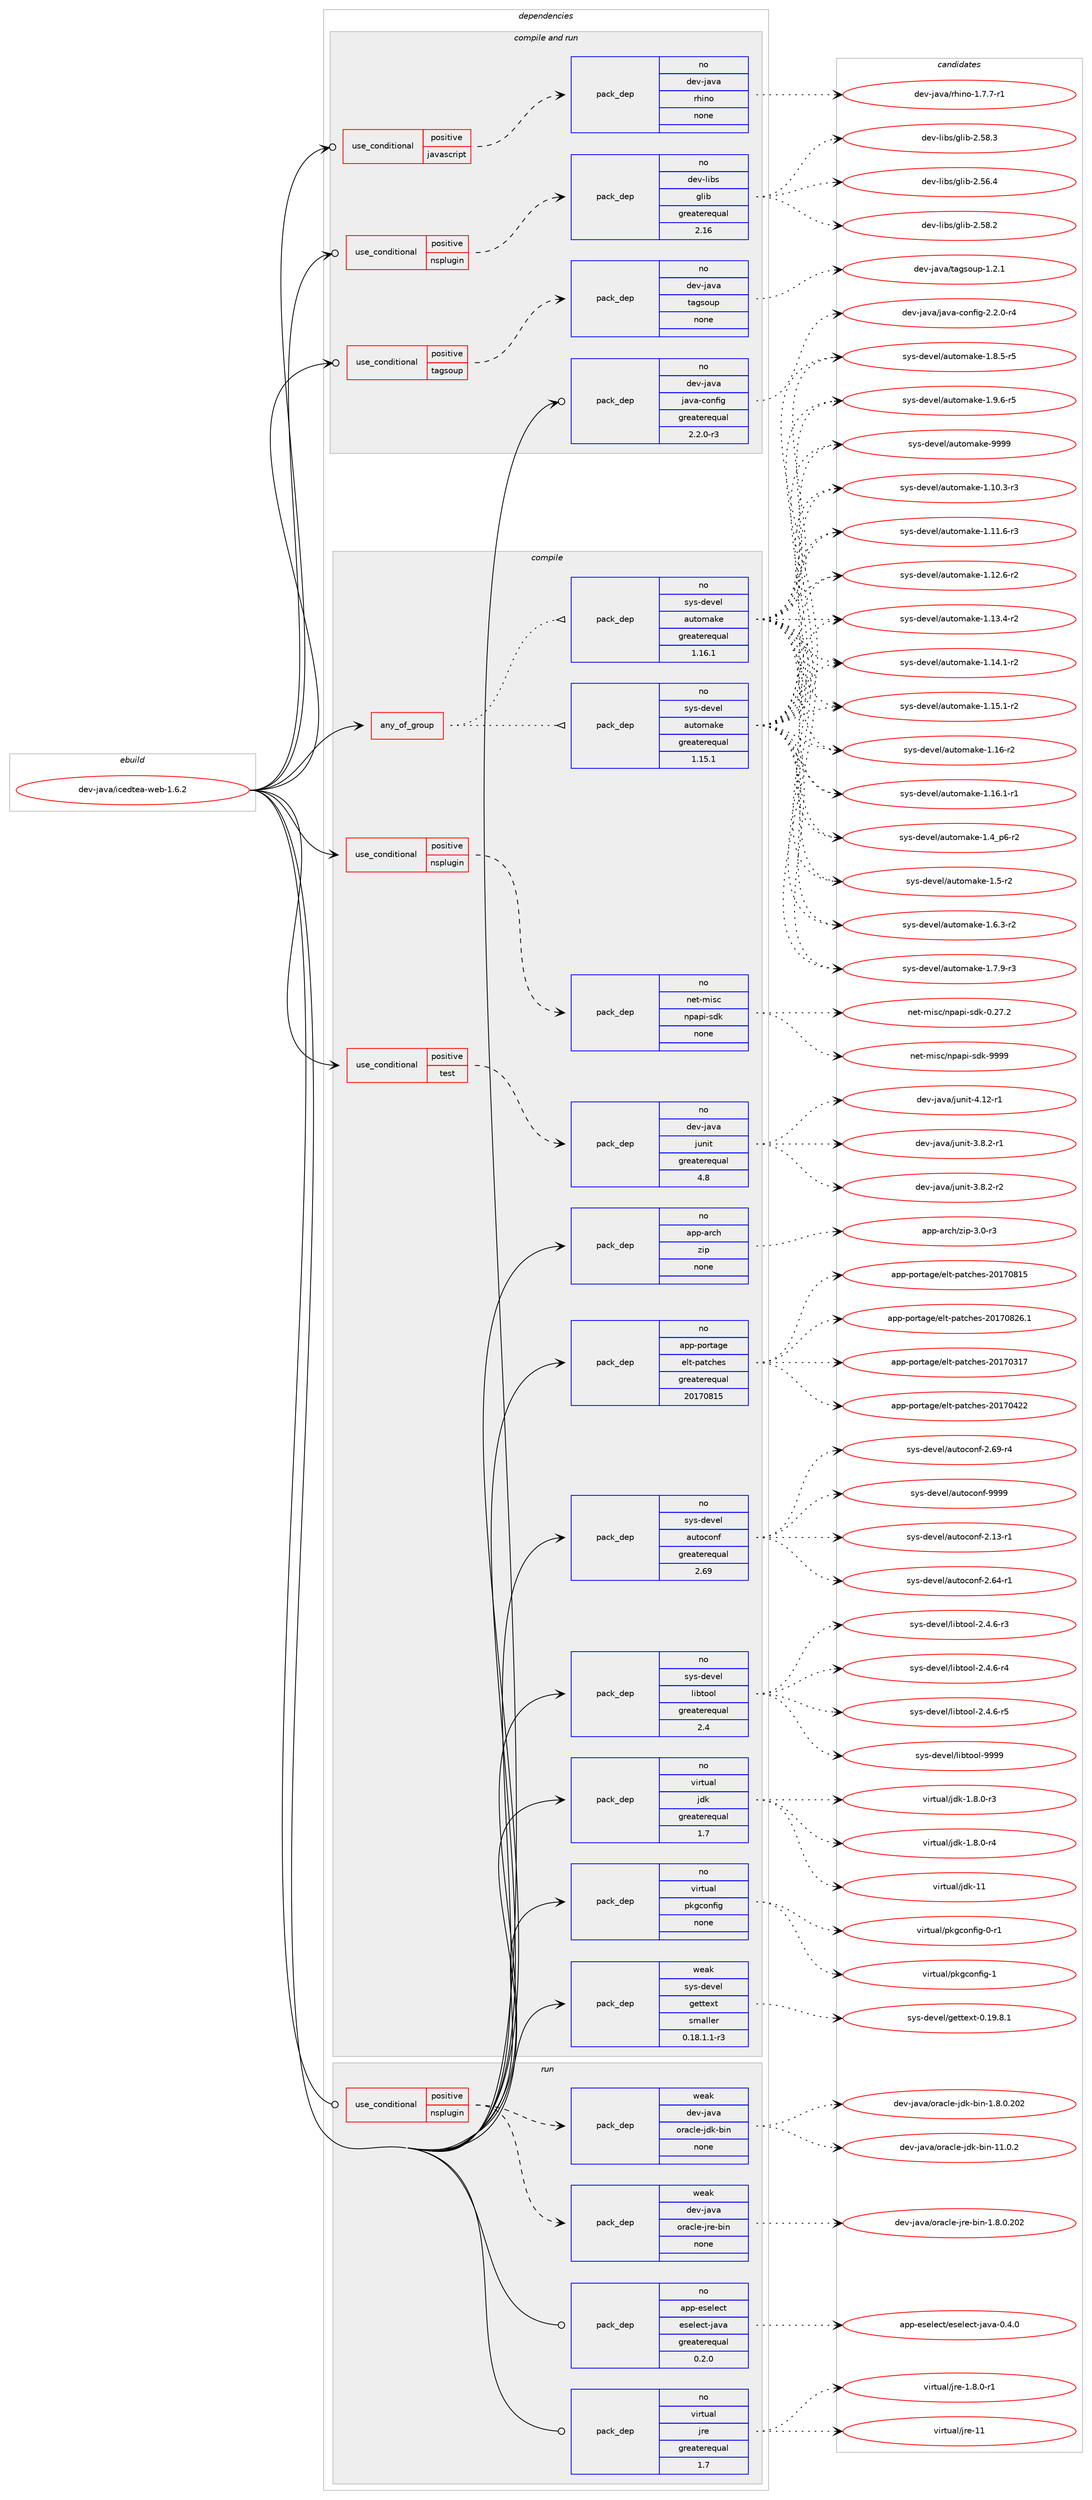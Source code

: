 digraph prolog {

# *************
# Graph options
# *************

newrank=true;
concentrate=true;
compound=true;
graph [rankdir=LR,fontname=Helvetica,fontsize=10,ranksep=1.5];#, ranksep=2.5, nodesep=0.2];
edge  [arrowhead=vee];
node  [fontname=Helvetica,fontsize=10];

# **********
# The ebuild
# **********

subgraph cluster_leftcol {
color=gray;
rank=same;
label=<<i>ebuild</i>>;
id [label="dev-java/icedtea-web-1.6.2", color=red, width=4, href="../dev-java/icedtea-web-1.6.2.svg"];
}

# ****************
# The dependencies
# ****************

subgraph cluster_midcol {
color=gray;
label=<<i>dependencies</i>>;
subgraph cluster_compile {
fillcolor="#eeeeee";
style=filled;
label=<<i>compile</i>>;
subgraph any21880 {
dependency1353224 [label=<<TABLE BORDER="0" CELLBORDER="1" CELLSPACING="0" CELLPADDING="4"><TR><TD CELLPADDING="10">any_of_group</TD></TR></TABLE>>, shape=none, color=red];subgraph pack968028 {
dependency1353225 [label=<<TABLE BORDER="0" CELLBORDER="1" CELLSPACING="0" CELLPADDING="4" WIDTH="220"><TR><TD ROWSPAN="6" CELLPADDING="30">pack_dep</TD></TR><TR><TD WIDTH="110">no</TD></TR><TR><TD>sys-devel</TD></TR><TR><TD>automake</TD></TR><TR><TD>greaterequal</TD></TR><TR><TD>1.16.1</TD></TR></TABLE>>, shape=none, color=blue];
}
dependency1353224:e -> dependency1353225:w [weight=20,style="dotted",arrowhead="oinv"];
subgraph pack968029 {
dependency1353226 [label=<<TABLE BORDER="0" CELLBORDER="1" CELLSPACING="0" CELLPADDING="4" WIDTH="220"><TR><TD ROWSPAN="6" CELLPADDING="30">pack_dep</TD></TR><TR><TD WIDTH="110">no</TD></TR><TR><TD>sys-devel</TD></TR><TR><TD>automake</TD></TR><TR><TD>greaterequal</TD></TR><TR><TD>1.15.1</TD></TR></TABLE>>, shape=none, color=blue];
}
dependency1353224:e -> dependency1353226:w [weight=20,style="dotted",arrowhead="oinv"];
}
id:e -> dependency1353224:w [weight=20,style="solid",arrowhead="vee"];
subgraph cond362764 {
dependency1353227 [label=<<TABLE BORDER="0" CELLBORDER="1" CELLSPACING="0" CELLPADDING="4"><TR><TD ROWSPAN="3" CELLPADDING="10">use_conditional</TD></TR><TR><TD>positive</TD></TR><TR><TD>nsplugin</TD></TR></TABLE>>, shape=none, color=red];
subgraph pack968030 {
dependency1353228 [label=<<TABLE BORDER="0" CELLBORDER="1" CELLSPACING="0" CELLPADDING="4" WIDTH="220"><TR><TD ROWSPAN="6" CELLPADDING="30">pack_dep</TD></TR><TR><TD WIDTH="110">no</TD></TR><TR><TD>net-misc</TD></TR><TR><TD>npapi-sdk</TD></TR><TR><TD>none</TD></TR><TR><TD></TD></TR></TABLE>>, shape=none, color=blue];
}
dependency1353227:e -> dependency1353228:w [weight=20,style="dashed",arrowhead="vee"];
}
id:e -> dependency1353227:w [weight=20,style="solid",arrowhead="vee"];
subgraph cond362765 {
dependency1353229 [label=<<TABLE BORDER="0" CELLBORDER="1" CELLSPACING="0" CELLPADDING="4"><TR><TD ROWSPAN="3" CELLPADDING="10">use_conditional</TD></TR><TR><TD>positive</TD></TR><TR><TD>test</TD></TR></TABLE>>, shape=none, color=red];
subgraph pack968031 {
dependency1353230 [label=<<TABLE BORDER="0" CELLBORDER="1" CELLSPACING="0" CELLPADDING="4" WIDTH="220"><TR><TD ROWSPAN="6" CELLPADDING="30">pack_dep</TD></TR><TR><TD WIDTH="110">no</TD></TR><TR><TD>dev-java</TD></TR><TR><TD>junit</TD></TR><TR><TD>greaterequal</TD></TR><TR><TD>4.8</TD></TR></TABLE>>, shape=none, color=blue];
}
dependency1353229:e -> dependency1353230:w [weight=20,style="dashed",arrowhead="vee"];
}
id:e -> dependency1353229:w [weight=20,style="solid",arrowhead="vee"];
subgraph pack968032 {
dependency1353231 [label=<<TABLE BORDER="0" CELLBORDER="1" CELLSPACING="0" CELLPADDING="4" WIDTH="220"><TR><TD ROWSPAN="6" CELLPADDING="30">pack_dep</TD></TR><TR><TD WIDTH="110">no</TD></TR><TR><TD>app-arch</TD></TR><TR><TD>zip</TD></TR><TR><TD>none</TD></TR><TR><TD></TD></TR></TABLE>>, shape=none, color=blue];
}
id:e -> dependency1353231:w [weight=20,style="solid",arrowhead="vee"];
subgraph pack968033 {
dependency1353232 [label=<<TABLE BORDER="0" CELLBORDER="1" CELLSPACING="0" CELLPADDING="4" WIDTH="220"><TR><TD ROWSPAN="6" CELLPADDING="30">pack_dep</TD></TR><TR><TD WIDTH="110">no</TD></TR><TR><TD>app-portage</TD></TR><TR><TD>elt-patches</TD></TR><TR><TD>greaterequal</TD></TR><TR><TD>20170815</TD></TR></TABLE>>, shape=none, color=blue];
}
id:e -> dependency1353232:w [weight=20,style="solid",arrowhead="vee"];
subgraph pack968034 {
dependency1353233 [label=<<TABLE BORDER="0" CELLBORDER="1" CELLSPACING="0" CELLPADDING="4" WIDTH="220"><TR><TD ROWSPAN="6" CELLPADDING="30">pack_dep</TD></TR><TR><TD WIDTH="110">no</TD></TR><TR><TD>sys-devel</TD></TR><TR><TD>autoconf</TD></TR><TR><TD>greaterequal</TD></TR><TR><TD>2.69</TD></TR></TABLE>>, shape=none, color=blue];
}
id:e -> dependency1353233:w [weight=20,style="solid",arrowhead="vee"];
subgraph pack968035 {
dependency1353234 [label=<<TABLE BORDER="0" CELLBORDER="1" CELLSPACING="0" CELLPADDING="4" WIDTH="220"><TR><TD ROWSPAN="6" CELLPADDING="30">pack_dep</TD></TR><TR><TD WIDTH="110">no</TD></TR><TR><TD>sys-devel</TD></TR><TR><TD>libtool</TD></TR><TR><TD>greaterequal</TD></TR><TR><TD>2.4</TD></TR></TABLE>>, shape=none, color=blue];
}
id:e -> dependency1353234:w [weight=20,style="solid",arrowhead="vee"];
subgraph pack968036 {
dependency1353235 [label=<<TABLE BORDER="0" CELLBORDER="1" CELLSPACING="0" CELLPADDING="4" WIDTH="220"><TR><TD ROWSPAN="6" CELLPADDING="30">pack_dep</TD></TR><TR><TD WIDTH="110">no</TD></TR><TR><TD>virtual</TD></TR><TR><TD>jdk</TD></TR><TR><TD>greaterequal</TD></TR><TR><TD>1.7</TD></TR></TABLE>>, shape=none, color=blue];
}
id:e -> dependency1353235:w [weight=20,style="solid",arrowhead="vee"];
subgraph pack968037 {
dependency1353236 [label=<<TABLE BORDER="0" CELLBORDER="1" CELLSPACING="0" CELLPADDING="4" WIDTH="220"><TR><TD ROWSPAN="6" CELLPADDING="30">pack_dep</TD></TR><TR><TD WIDTH="110">no</TD></TR><TR><TD>virtual</TD></TR><TR><TD>pkgconfig</TD></TR><TR><TD>none</TD></TR><TR><TD></TD></TR></TABLE>>, shape=none, color=blue];
}
id:e -> dependency1353236:w [weight=20,style="solid",arrowhead="vee"];
subgraph pack968038 {
dependency1353237 [label=<<TABLE BORDER="0" CELLBORDER="1" CELLSPACING="0" CELLPADDING="4" WIDTH="220"><TR><TD ROWSPAN="6" CELLPADDING="30">pack_dep</TD></TR><TR><TD WIDTH="110">weak</TD></TR><TR><TD>sys-devel</TD></TR><TR><TD>gettext</TD></TR><TR><TD>smaller</TD></TR><TR><TD>0.18.1.1-r3</TD></TR></TABLE>>, shape=none, color=blue];
}
id:e -> dependency1353237:w [weight=20,style="solid",arrowhead="vee"];
}
subgraph cluster_compileandrun {
fillcolor="#eeeeee";
style=filled;
label=<<i>compile and run</i>>;
subgraph cond362766 {
dependency1353238 [label=<<TABLE BORDER="0" CELLBORDER="1" CELLSPACING="0" CELLPADDING="4"><TR><TD ROWSPAN="3" CELLPADDING="10">use_conditional</TD></TR><TR><TD>positive</TD></TR><TR><TD>javascript</TD></TR></TABLE>>, shape=none, color=red];
subgraph pack968039 {
dependency1353239 [label=<<TABLE BORDER="0" CELLBORDER="1" CELLSPACING="0" CELLPADDING="4" WIDTH="220"><TR><TD ROWSPAN="6" CELLPADDING="30">pack_dep</TD></TR><TR><TD WIDTH="110">no</TD></TR><TR><TD>dev-java</TD></TR><TR><TD>rhino</TD></TR><TR><TD>none</TD></TR><TR><TD></TD></TR></TABLE>>, shape=none, color=blue];
}
dependency1353238:e -> dependency1353239:w [weight=20,style="dashed",arrowhead="vee"];
}
id:e -> dependency1353238:w [weight=20,style="solid",arrowhead="odotvee"];
subgraph cond362767 {
dependency1353240 [label=<<TABLE BORDER="0" CELLBORDER="1" CELLSPACING="0" CELLPADDING="4"><TR><TD ROWSPAN="3" CELLPADDING="10">use_conditional</TD></TR><TR><TD>positive</TD></TR><TR><TD>nsplugin</TD></TR></TABLE>>, shape=none, color=red];
subgraph pack968040 {
dependency1353241 [label=<<TABLE BORDER="0" CELLBORDER="1" CELLSPACING="0" CELLPADDING="4" WIDTH="220"><TR><TD ROWSPAN="6" CELLPADDING="30">pack_dep</TD></TR><TR><TD WIDTH="110">no</TD></TR><TR><TD>dev-libs</TD></TR><TR><TD>glib</TD></TR><TR><TD>greaterequal</TD></TR><TR><TD>2.16</TD></TR></TABLE>>, shape=none, color=blue];
}
dependency1353240:e -> dependency1353241:w [weight=20,style="dashed",arrowhead="vee"];
}
id:e -> dependency1353240:w [weight=20,style="solid",arrowhead="odotvee"];
subgraph cond362768 {
dependency1353242 [label=<<TABLE BORDER="0" CELLBORDER="1" CELLSPACING="0" CELLPADDING="4"><TR><TD ROWSPAN="3" CELLPADDING="10">use_conditional</TD></TR><TR><TD>positive</TD></TR><TR><TD>tagsoup</TD></TR></TABLE>>, shape=none, color=red];
subgraph pack968041 {
dependency1353243 [label=<<TABLE BORDER="0" CELLBORDER="1" CELLSPACING="0" CELLPADDING="4" WIDTH="220"><TR><TD ROWSPAN="6" CELLPADDING="30">pack_dep</TD></TR><TR><TD WIDTH="110">no</TD></TR><TR><TD>dev-java</TD></TR><TR><TD>tagsoup</TD></TR><TR><TD>none</TD></TR><TR><TD></TD></TR></TABLE>>, shape=none, color=blue];
}
dependency1353242:e -> dependency1353243:w [weight=20,style="dashed",arrowhead="vee"];
}
id:e -> dependency1353242:w [weight=20,style="solid",arrowhead="odotvee"];
subgraph pack968042 {
dependency1353244 [label=<<TABLE BORDER="0" CELLBORDER="1" CELLSPACING="0" CELLPADDING="4" WIDTH="220"><TR><TD ROWSPAN="6" CELLPADDING="30">pack_dep</TD></TR><TR><TD WIDTH="110">no</TD></TR><TR><TD>dev-java</TD></TR><TR><TD>java-config</TD></TR><TR><TD>greaterequal</TD></TR><TR><TD>2.2.0-r3</TD></TR></TABLE>>, shape=none, color=blue];
}
id:e -> dependency1353244:w [weight=20,style="solid",arrowhead="odotvee"];
}
subgraph cluster_run {
fillcolor="#eeeeee";
style=filled;
label=<<i>run</i>>;
subgraph cond362769 {
dependency1353245 [label=<<TABLE BORDER="0" CELLBORDER="1" CELLSPACING="0" CELLPADDING="4"><TR><TD ROWSPAN="3" CELLPADDING="10">use_conditional</TD></TR><TR><TD>positive</TD></TR><TR><TD>nsplugin</TD></TR></TABLE>>, shape=none, color=red];
subgraph pack968043 {
dependency1353246 [label=<<TABLE BORDER="0" CELLBORDER="1" CELLSPACING="0" CELLPADDING="4" WIDTH="220"><TR><TD ROWSPAN="6" CELLPADDING="30">pack_dep</TD></TR><TR><TD WIDTH="110">weak</TD></TR><TR><TD>dev-java</TD></TR><TR><TD>oracle-jdk-bin</TD></TR><TR><TD>none</TD></TR><TR><TD></TD></TR></TABLE>>, shape=none, color=blue];
}
dependency1353245:e -> dependency1353246:w [weight=20,style="dashed",arrowhead="vee"];
subgraph pack968044 {
dependency1353247 [label=<<TABLE BORDER="0" CELLBORDER="1" CELLSPACING="0" CELLPADDING="4" WIDTH="220"><TR><TD ROWSPAN="6" CELLPADDING="30">pack_dep</TD></TR><TR><TD WIDTH="110">weak</TD></TR><TR><TD>dev-java</TD></TR><TR><TD>oracle-jre-bin</TD></TR><TR><TD>none</TD></TR><TR><TD></TD></TR></TABLE>>, shape=none, color=blue];
}
dependency1353245:e -> dependency1353247:w [weight=20,style="dashed",arrowhead="vee"];
}
id:e -> dependency1353245:w [weight=20,style="solid",arrowhead="odot"];
subgraph pack968045 {
dependency1353248 [label=<<TABLE BORDER="0" CELLBORDER="1" CELLSPACING="0" CELLPADDING="4" WIDTH="220"><TR><TD ROWSPAN="6" CELLPADDING="30">pack_dep</TD></TR><TR><TD WIDTH="110">no</TD></TR><TR><TD>app-eselect</TD></TR><TR><TD>eselect-java</TD></TR><TR><TD>greaterequal</TD></TR><TR><TD>0.2.0</TD></TR></TABLE>>, shape=none, color=blue];
}
id:e -> dependency1353248:w [weight=20,style="solid",arrowhead="odot"];
subgraph pack968046 {
dependency1353249 [label=<<TABLE BORDER="0" CELLBORDER="1" CELLSPACING="0" CELLPADDING="4" WIDTH="220"><TR><TD ROWSPAN="6" CELLPADDING="30">pack_dep</TD></TR><TR><TD WIDTH="110">no</TD></TR><TR><TD>virtual</TD></TR><TR><TD>jre</TD></TR><TR><TD>greaterequal</TD></TR><TR><TD>1.7</TD></TR></TABLE>>, shape=none, color=blue];
}
id:e -> dependency1353249:w [weight=20,style="solid",arrowhead="odot"];
}
}

# **************
# The candidates
# **************

subgraph cluster_choices {
rank=same;
color=gray;
label=<<i>candidates</i>>;

subgraph choice968028 {
color=black;
nodesep=1;
choice11512111545100101118101108479711711611110997107101454946494846514511451 [label="sys-devel/automake-1.10.3-r3", color=red, width=4,href="../sys-devel/automake-1.10.3-r3.svg"];
choice11512111545100101118101108479711711611110997107101454946494946544511451 [label="sys-devel/automake-1.11.6-r3", color=red, width=4,href="../sys-devel/automake-1.11.6-r3.svg"];
choice11512111545100101118101108479711711611110997107101454946495046544511450 [label="sys-devel/automake-1.12.6-r2", color=red, width=4,href="../sys-devel/automake-1.12.6-r2.svg"];
choice11512111545100101118101108479711711611110997107101454946495146524511450 [label="sys-devel/automake-1.13.4-r2", color=red, width=4,href="../sys-devel/automake-1.13.4-r2.svg"];
choice11512111545100101118101108479711711611110997107101454946495246494511450 [label="sys-devel/automake-1.14.1-r2", color=red, width=4,href="../sys-devel/automake-1.14.1-r2.svg"];
choice11512111545100101118101108479711711611110997107101454946495346494511450 [label="sys-devel/automake-1.15.1-r2", color=red, width=4,href="../sys-devel/automake-1.15.1-r2.svg"];
choice1151211154510010111810110847971171161111099710710145494649544511450 [label="sys-devel/automake-1.16-r2", color=red, width=4,href="../sys-devel/automake-1.16-r2.svg"];
choice11512111545100101118101108479711711611110997107101454946495446494511449 [label="sys-devel/automake-1.16.1-r1", color=red, width=4,href="../sys-devel/automake-1.16.1-r1.svg"];
choice115121115451001011181011084797117116111109971071014549465295112544511450 [label="sys-devel/automake-1.4_p6-r2", color=red, width=4,href="../sys-devel/automake-1.4_p6-r2.svg"];
choice11512111545100101118101108479711711611110997107101454946534511450 [label="sys-devel/automake-1.5-r2", color=red, width=4,href="../sys-devel/automake-1.5-r2.svg"];
choice115121115451001011181011084797117116111109971071014549465446514511450 [label="sys-devel/automake-1.6.3-r2", color=red, width=4,href="../sys-devel/automake-1.6.3-r2.svg"];
choice115121115451001011181011084797117116111109971071014549465546574511451 [label="sys-devel/automake-1.7.9-r3", color=red, width=4,href="../sys-devel/automake-1.7.9-r3.svg"];
choice115121115451001011181011084797117116111109971071014549465646534511453 [label="sys-devel/automake-1.8.5-r5", color=red, width=4,href="../sys-devel/automake-1.8.5-r5.svg"];
choice115121115451001011181011084797117116111109971071014549465746544511453 [label="sys-devel/automake-1.9.6-r5", color=red, width=4,href="../sys-devel/automake-1.9.6-r5.svg"];
choice115121115451001011181011084797117116111109971071014557575757 [label="sys-devel/automake-9999", color=red, width=4,href="../sys-devel/automake-9999.svg"];
dependency1353225:e -> choice11512111545100101118101108479711711611110997107101454946494846514511451:w [style=dotted,weight="100"];
dependency1353225:e -> choice11512111545100101118101108479711711611110997107101454946494946544511451:w [style=dotted,weight="100"];
dependency1353225:e -> choice11512111545100101118101108479711711611110997107101454946495046544511450:w [style=dotted,weight="100"];
dependency1353225:e -> choice11512111545100101118101108479711711611110997107101454946495146524511450:w [style=dotted,weight="100"];
dependency1353225:e -> choice11512111545100101118101108479711711611110997107101454946495246494511450:w [style=dotted,weight="100"];
dependency1353225:e -> choice11512111545100101118101108479711711611110997107101454946495346494511450:w [style=dotted,weight="100"];
dependency1353225:e -> choice1151211154510010111810110847971171161111099710710145494649544511450:w [style=dotted,weight="100"];
dependency1353225:e -> choice11512111545100101118101108479711711611110997107101454946495446494511449:w [style=dotted,weight="100"];
dependency1353225:e -> choice115121115451001011181011084797117116111109971071014549465295112544511450:w [style=dotted,weight="100"];
dependency1353225:e -> choice11512111545100101118101108479711711611110997107101454946534511450:w [style=dotted,weight="100"];
dependency1353225:e -> choice115121115451001011181011084797117116111109971071014549465446514511450:w [style=dotted,weight="100"];
dependency1353225:e -> choice115121115451001011181011084797117116111109971071014549465546574511451:w [style=dotted,weight="100"];
dependency1353225:e -> choice115121115451001011181011084797117116111109971071014549465646534511453:w [style=dotted,weight="100"];
dependency1353225:e -> choice115121115451001011181011084797117116111109971071014549465746544511453:w [style=dotted,weight="100"];
dependency1353225:e -> choice115121115451001011181011084797117116111109971071014557575757:w [style=dotted,weight="100"];
}
subgraph choice968029 {
color=black;
nodesep=1;
choice11512111545100101118101108479711711611110997107101454946494846514511451 [label="sys-devel/automake-1.10.3-r3", color=red, width=4,href="../sys-devel/automake-1.10.3-r3.svg"];
choice11512111545100101118101108479711711611110997107101454946494946544511451 [label="sys-devel/automake-1.11.6-r3", color=red, width=4,href="../sys-devel/automake-1.11.6-r3.svg"];
choice11512111545100101118101108479711711611110997107101454946495046544511450 [label="sys-devel/automake-1.12.6-r2", color=red, width=4,href="../sys-devel/automake-1.12.6-r2.svg"];
choice11512111545100101118101108479711711611110997107101454946495146524511450 [label="sys-devel/automake-1.13.4-r2", color=red, width=4,href="../sys-devel/automake-1.13.4-r2.svg"];
choice11512111545100101118101108479711711611110997107101454946495246494511450 [label="sys-devel/automake-1.14.1-r2", color=red, width=4,href="../sys-devel/automake-1.14.1-r2.svg"];
choice11512111545100101118101108479711711611110997107101454946495346494511450 [label="sys-devel/automake-1.15.1-r2", color=red, width=4,href="../sys-devel/automake-1.15.1-r2.svg"];
choice1151211154510010111810110847971171161111099710710145494649544511450 [label="sys-devel/automake-1.16-r2", color=red, width=4,href="../sys-devel/automake-1.16-r2.svg"];
choice11512111545100101118101108479711711611110997107101454946495446494511449 [label="sys-devel/automake-1.16.1-r1", color=red, width=4,href="../sys-devel/automake-1.16.1-r1.svg"];
choice115121115451001011181011084797117116111109971071014549465295112544511450 [label="sys-devel/automake-1.4_p6-r2", color=red, width=4,href="../sys-devel/automake-1.4_p6-r2.svg"];
choice11512111545100101118101108479711711611110997107101454946534511450 [label="sys-devel/automake-1.5-r2", color=red, width=4,href="../sys-devel/automake-1.5-r2.svg"];
choice115121115451001011181011084797117116111109971071014549465446514511450 [label="sys-devel/automake-1.6.3-r2", color=red, width=4,href="../sys-devel/automake-1.6.3-r2.svg"];
choice115121115451001011181011084797117116111109971071014549465546574511451 [label="sys-devel/automake-1.7.9-r3", color=red, width=4,href="../sys-devel/automake-1.7.9-r3.svg"];
choice115121115451001011181011084797117116111109971071014549465646534511453 [label="sys-devel/automake-1.8.5-r5", color=red, width=4,href="../sys-devel/automake-1.8.5-r5.svg"];
choice115121115451001011181011084797117116111109971071014549465746544511453 [label="sys-devel/automake-1.9.6-r5", color=red, width=4,href="../sys-devel/automake-1.9.6-r5.svg"];
choice115121115451001011181011084797117116111109971071014557575757 [label="sys-devel/automake-9999", color=red, width=4,href="../sys-devel/automake-9999.svg"];
dependency1353226:e -> choice11512111545100101118101108479711711611110997107101454946494846514511451:w [style=dotted,weight="100"];
dependency1353226:e -> choice11512111545100101118101108479711711611110997107101454946494946544511451:w [style=dotted,weight="100"];
dependency1353226:e -> choice11512111545100101118101108479711711611110997107101454946495046544511450:w [style=dotted,weight="100"];
dependency1353226:e -> choice11512111545100101118101108479711711611110997107101454946495146524511450:w [style=dotted,weight="100"];
dependency1353226:e -> choice11512111545100101118101108479711711611110997107101454946495246494511450:w [style=dotted,weight="100"];
dependency1353226:e -> choice11512111545100101118101108479711711611110997107101454946495346494511450:w [style=dotted,weight="100"];
dependency1353226:e -> choice1151211154510010111810110847971171161111099710710145494649544511450:w [style=dotted,weight="100"];
dependency1353226:e -> choice11512111545100101118101108479711711611110997107101454946495446494511449:w [style=dotted,weight="100"];
dependency1353226:e -> choice115121115451001011181011084797117116111109971071014549465295112544511450:w [style=dotted,weight="100"];
dependency1353226:e -> choice11512111545100101118101108479711711611110997107101454946534511450:w [style=dotted,weight="100"];
dependency1353226:e -> choice115121115451001011181011084797117116111109971071014549465446514511450:w [style=dotted,weight="100"];
dependency1353226:e -> choice115121115451001011181011084797117116111109971071014549465546574511451:w [style=dotted,weight="100"];
dependency1353226:e -> choice115121115451001011181011084797117116111109971071014549465646534511453:w [style=dotted,weight="100"];
dependency1353226:e -> choice115121115451001011181011084797117116111109971071014549465746544511453:w [style=dotted,weight="100"];
dependency1353226:e -> choice115121115451001011181011084797117116111109971071014557575757:w [style=dotted,weight="100"];
}
subgraph choice968030 {
color=black;
nodesep=1;
choice110101116451091051159947110112971121054511510010745484650554650 [label="net-misc/npapi-sdk-0.27.2", color=red, width=4,href="../net-misc/npapi-sdk-0.27.2.svg"];
choice11010111645109105115994711011297112105451151001074557575757 [label="net-misc/npapi-sdk-9999", color=red, width=4,href="../net-misc/npapi-sdk-9999.svg"];
dependency1353228:e -> choice110101116451091051159947110112971121054511510010745484650554650:w [style=dotted,weight="100"];
dependency1353228:e -> choice11010111645109105115994711011297112105451151001074557575757:w [style=dotted,weight="100"];
}
subgraph choice968031 {
color=black;
nodesep=1;
choice100101118451069711897471061171101051164551465646504511449 [label="dev-java/junit-3.8.2-r1", color=red, width=4,href="../dev-java/junit-3.8.2-r1.svg"];
choice100101118451069711897471061171101051164551465646504511450 [label="dev-java/junit-3.8.2-r2", color=red, width=4,href="../dev-java/junit-3.8.2-r2.svg"];
choice1001011184510697118974710611711010511645524649504511449 [label="dev-java/junit-4.12-r1", color=red, width=4,href="../dev-java/junit-4.12-r1.svg"];
dependency1353230:e -> choice100101118451069711897471061171101051164551465646504511449:w [style=dotted,weight="100"];
dependency1353230:e -> choice100101118451069711897471061171101051164551465646504511450:w [style=dotted,weight="100"];
dependency1353230:e -> choice1001011184510697118974710611711010511645524649504511449:w [style=dotted,weight="100"];
}
subgraph choice968032 {
color=black;
nodesep=1;
choice9711211245971149910447122105112455146484511451 [label="app-arch/zip-3.0-r3", color=red, width=4,href="../app-arch/zip-3.0-r3.svg"];
dependency1353231:e -> choice9711211245971149910447122105112455146484511451:w [style=dotted,weight="100"];
}
subgraph choice968033 {
color=black;
nodesep=1;
choice97112112451121111141169710310147101108116451129711699104101115455048495548514955 [label="app-portage/elt-patches-20170317", color=red, width=4,href="../app-portage/elt-patches-20170317.svg"];
choice97112112451121111141169710310147101108116451129711699104101115455048495548525050 [label="app-portage/elt-patches-20170422", color=red, width=4,href="../app-portage/elt-patches-20170422.svg"];
choice97112112451121111141169710310147101108116451129711699104101115455048495548564953 [label="app-portage/elt-patches-20170815", color=red, width=4,href="../app-portage/elt-patches-20170815.svg"];
choice971121124511211111411697103101471011081164511297116991041011154550484955485650544649 [label="app-portage/elt-patches-20170826.1", color=red, width=4,href="../app-portage/elt-patches-20170826.1.svg"];
dependency1353232:e -> choice97112112451121111141169710310147101108116451129711699104101115455048495548514955:w [style=dotted,weight="100"];
dependency1353232:e -> choice97112112451121111141169710310147101108116451129711699104101115455048495548525050:w [style=dotted,weight="100"];
dependency1353232:e -> choice97112112451121111141169710310147101108116451129711699104101115455048495548564953:w [style=dotted,weight="100"];
dependency1353232:e -> choice971121124511211111411697103101471011081164511297116991041011154550484955485650544649:w [style=dotted,weight="100"];
}
subgraph choice968034 {
color=black;
nodesep=1;
choice1151211154510010111810110847971171161119911111010245504649514511449 [label="sys-devel/autoconf-2.13-r1", color=red, width=4,href="../sys-devel/autoconf-2.13-r1.svg"];
choice1151211154510010111810110847971171161119911111010245504654524511449 [label="sys-devel/autoconf-2.64-r1", color=red, width=4,href="../sys-devel/autoconf-2.64-r1.svg"];
choice1151211154510010111810110847971171161119911111010245504654574511452 [label="sys-devel/autoconf-2.69-r4", color=red, width=4,href="../sys-devel/autoconf-2.69-r4.svg"];
choice115121115451001011181011084797117116111991111101024557575757 [label="sys-devel/autoconf-9999", color=red, width=4,href="../sys-devel/autoconf-9999.svg"];
dependency1353233:e -> choice1151211154510010111810110847971171161119911111010245504649514511449:w [style=dotted,weight="100"];
dependency1353233:e -> choice1151211154510010111810110847971171161119911111010245504654524511449:w [style=dotted,weight="100"];
dependency1353233:e -> choice1151211154510010111810110847971171161119911111010245504654574511452:w [style=dotted,weight="100"];
dependency1353233:e -> choice115121115451001011181011084797117116111991111101024557575757:w [style=dotted,weight="100"];
}
subgraph choice968035 {
color=black;
nodesep=1;
choice1151211154510010111810110847108105981161111111084550465246544511451 [label="sys-devel/libtool-2.4.6-r3", color=red, width=4,href="../sys-devel/libtool-2.4.6-r3.svg"];
choice1151211154510010111810110847108105981161111111084550465246544511452 [label="sys-devel/libtool-2.4.6-r4", color=red, width=4,href="../sys-devel/libtool-2.4.6-r4.svg"];
choice1151211154510010111810110847108105981161111111084550465246544511453 [label="sys-devel/libtool-2.4.6-r5", color=red, width=4,href="../sys-devel/libtool-2.4.6-r5.svg"];
choice1151211154510010111810110847108105981161111111084557575757 [label="sys-devel/libtool-9999", color=red, width=4,href="../sys-devel/libtool-9999.svg"];
dependency1353234:e -> choice1151211154510010111810110847108105981161111111084550465246544511451:w [style=dotted,weight="100"];
dependency1353234:e -> choice1151211154510010111810110847108105981161111111084550465246544511452:w [style=dotted,weight="100"];
dependency1353234:e -> choice1151211154510010111810110847108105981161111111084550465246544511453:w [style=dotted,weight="100"];
dependency1353234:e -> choice1151211154510010111810110847108105981161111111084557575757:w [style=dotted,weight="100"];
}
subgraph choice968036 {
color=black;
nodesep=1;
choice11810511411611797108471061001074549465646484511451 [label="virtual/jdk-1.8.0-r3", color=red, width=4,href="../virtual/jdk-1.8.0-r3.svg"];
choice11810511411611797108471061001074549465646484511452 [label="virtual/jdk-1.8.0-r4", color=red, width=4,href="../virtual/jdk-1.8.0-r4.svg"];
choice1181051141161179710847106100107454949 [label="virtual/jdk-11", color=red, width=4,href="../virtual/jdk-11.svg"];
dependency1353235:e -> choice11810511411611797108471061001074549465646484511451:w [style=dotted,weight="100"];
dependency1353235:e -> choice11810511411611797108471061001074549465646484511452:w [style=dotted,weight="100"];
dependency1353235:e -> choice1181051141161179710847106100107454949:w [style=dotted,weight="100"];
}
subgraph choice968037 {
color=black;
nodesep=1;
choice11810511411611797108471121071039911111010210510345484511449 [label="virtual/pkgconfig-0-r1", color=red, width=4,href="../virtual/pkgconfig-0-r1.svg"];
choice1181051141161179710847112107103991111101021051034549 [label="virtual/pkgconfig-1", color=red, width=4,href="../virtual/pkgconfig-1.svg"];
dependency1353236:e -> choice11810511411611797108471121071039911111010210510345484511449:w [style=dotted,weight="100"];
dependency1353236:e -> choice1181051141161179710847112107103991111101021051034549:w [style=dotted,weight="100"];
}
subgraph choice968038 {
color=black;
nodesep=1;
choice1151211154510010111810110847103101116116101120116454846495746564649 [label="sys-devel/gettext-0.19.8.1", color=red, width=4,href="../sys-devel/gettext-0.19.8.1.svg"];
dependency1353237:e -> choice1151211154510010111810110847103101116116101120116454846495746564649:w [style=dotted,weight="100"];
}
subgraph choice968039 {
color=black;
nodesep=1;
choice100101118451069711897471141041051101114549465546554511449 [label="dev-java/rhino-1.7.7-r1", color=red, width=4,href="../dev-java/rhino-1.7.7-r1.svg"];
dependency1353239:e -> choice100101118451069711897471141041051101114549465546554511449:w [style=dotted,weight="100"];
}
subgraph choice968040 {
color=black;
nodesep=1;
choice1001011184510810598115471031081059845504653544652 [label="dev-libs/glib-2.56.4", color=red, width=4,href="../dev-libs/glib-2.56.4.svg"];
choice1001011184510810598115471031081059845504653564650 [label="dev-libs/glib-2.58.2", color=red, width=4,href="../dev-libs/glib-2.58.2.svg"];
choice1001011184510810598115471031081059845504653564651 [label="dev-libs/glib-2.58.3", color=red, width=4,href="../dev-libs/glib-2.58.3.svg"];
dependency1353241:e -> choice1001011184510810598115471031081059845504653544652:w [style=dotted,weight="100"];
dependency1353241:e -> choice1001011184510810598115471031081059845504653564650:w [style=dotted,weight="100"];
dependency1353241:e -> choice1001011184510810598115471031081059845504653564651:w [style=dotted,weight="100"];
}
subgraph choice968041 {
color=black;
nodesep=1;
choice1001011184510697118974711697103115111117112454946504649 [label="dev-java/tagsoup-1.2.1", color=red, width=4,href="../dev-java/tagsoup-1.2.1.svg"];
dependency1353243:e -> choice1001011184510697118974711697103115111117112454946504649:w [style=dotted,weight="100"];
}
subgraph choice968042 {
color=black;
nodesep=1;
choice10010111845106971189747106971189745991111101021051034550465046484511452 [label="dev-java/java-config-2.2.0-r4", color=red, width=4,href="../dev-java/java-config-2.2.0-r4.svg"];
dependency1353244:e -> choice10010111845106971189747106971189745991111101021051034550465046484511452:w [style=dotted,weight="100"];
}
subgraph choice968043 {
color=black;
nodesep=1;
choice10010111845106971189747111114979910810145106100107459810511045494656464846504850 [label="dev-java/oracle-jdk-bin-1.8.0.202", color=red, width=4,href="../dev-java/oracle-jdk-bin-1.8.0.202.svg"];
choice10010111845106971189747111114979910810145106100107459810511045494946484650 [label="dev-java/oracle-jdk-bin-11.0.2", color=red, width=4,href="../dev-java/oracle-jdk-bin-11.0.2.svg"];
dependency1353246:e -> choice10010111845106971189747111114979910810145106100107459810511045494656464846504850:w [style=dotted,weight="100"];
dependency1353246:e -> choice10010111845106971189747111114979910810145106100107459810511045494946484650:w [style=dotted,weight="100"];
}
subgraph choice968044 {
color=black;
nodesep=1;
choice10010111845106971189747111114979910810145106114101459810511045494656464846504850 [label="dev-java/oracle-jre-bin-1.8.0.202", color=red, width=4,href="../dev-java/oracle-jre-bin-1.8.0.202.svg"];
dependency1353247:e -> choice10010111845106971189747111114979910810145106114101459810511045494656464846504850:w [style=dotted,weight="100"];
}
subgraph choice968045 {
color=black;
nodesep=1;
choice9711211245101115101108101991164710111510110810199116451069711897454846524648 [label="app-eselect/eselect-java-0.4.0", color=red, width=4,href="../app-eselect/eselect-java-0.4.0.svg"];
dependency1353248:e -> choice9711211245101115101108101991164710111510110810199116451069711897454846524648:w [style=dotted,weight="100"];
}
subgraph choice968046 {
color=black;
nodesep=1;
choice11810511411611797108471061141014549465646484511449 [label="virtual/jre-1.8.0-r1", color=red, width=4,href="../virtual/jre-1.8.0-r1.svg"];
choice1181051141161179710847106114101454949 [label="virtual/jre-11", color=red, width=4,href="../virtual/jre-11.svg"];
dependency1353249:e -> choice11810511411611797108471061141014549465646484511449:w [style=dotted,weight="100"];
dependency1353249:e -> choice1181051141161179710847106114101454949:w [style=dotted,weight="100"];
}
}

}
